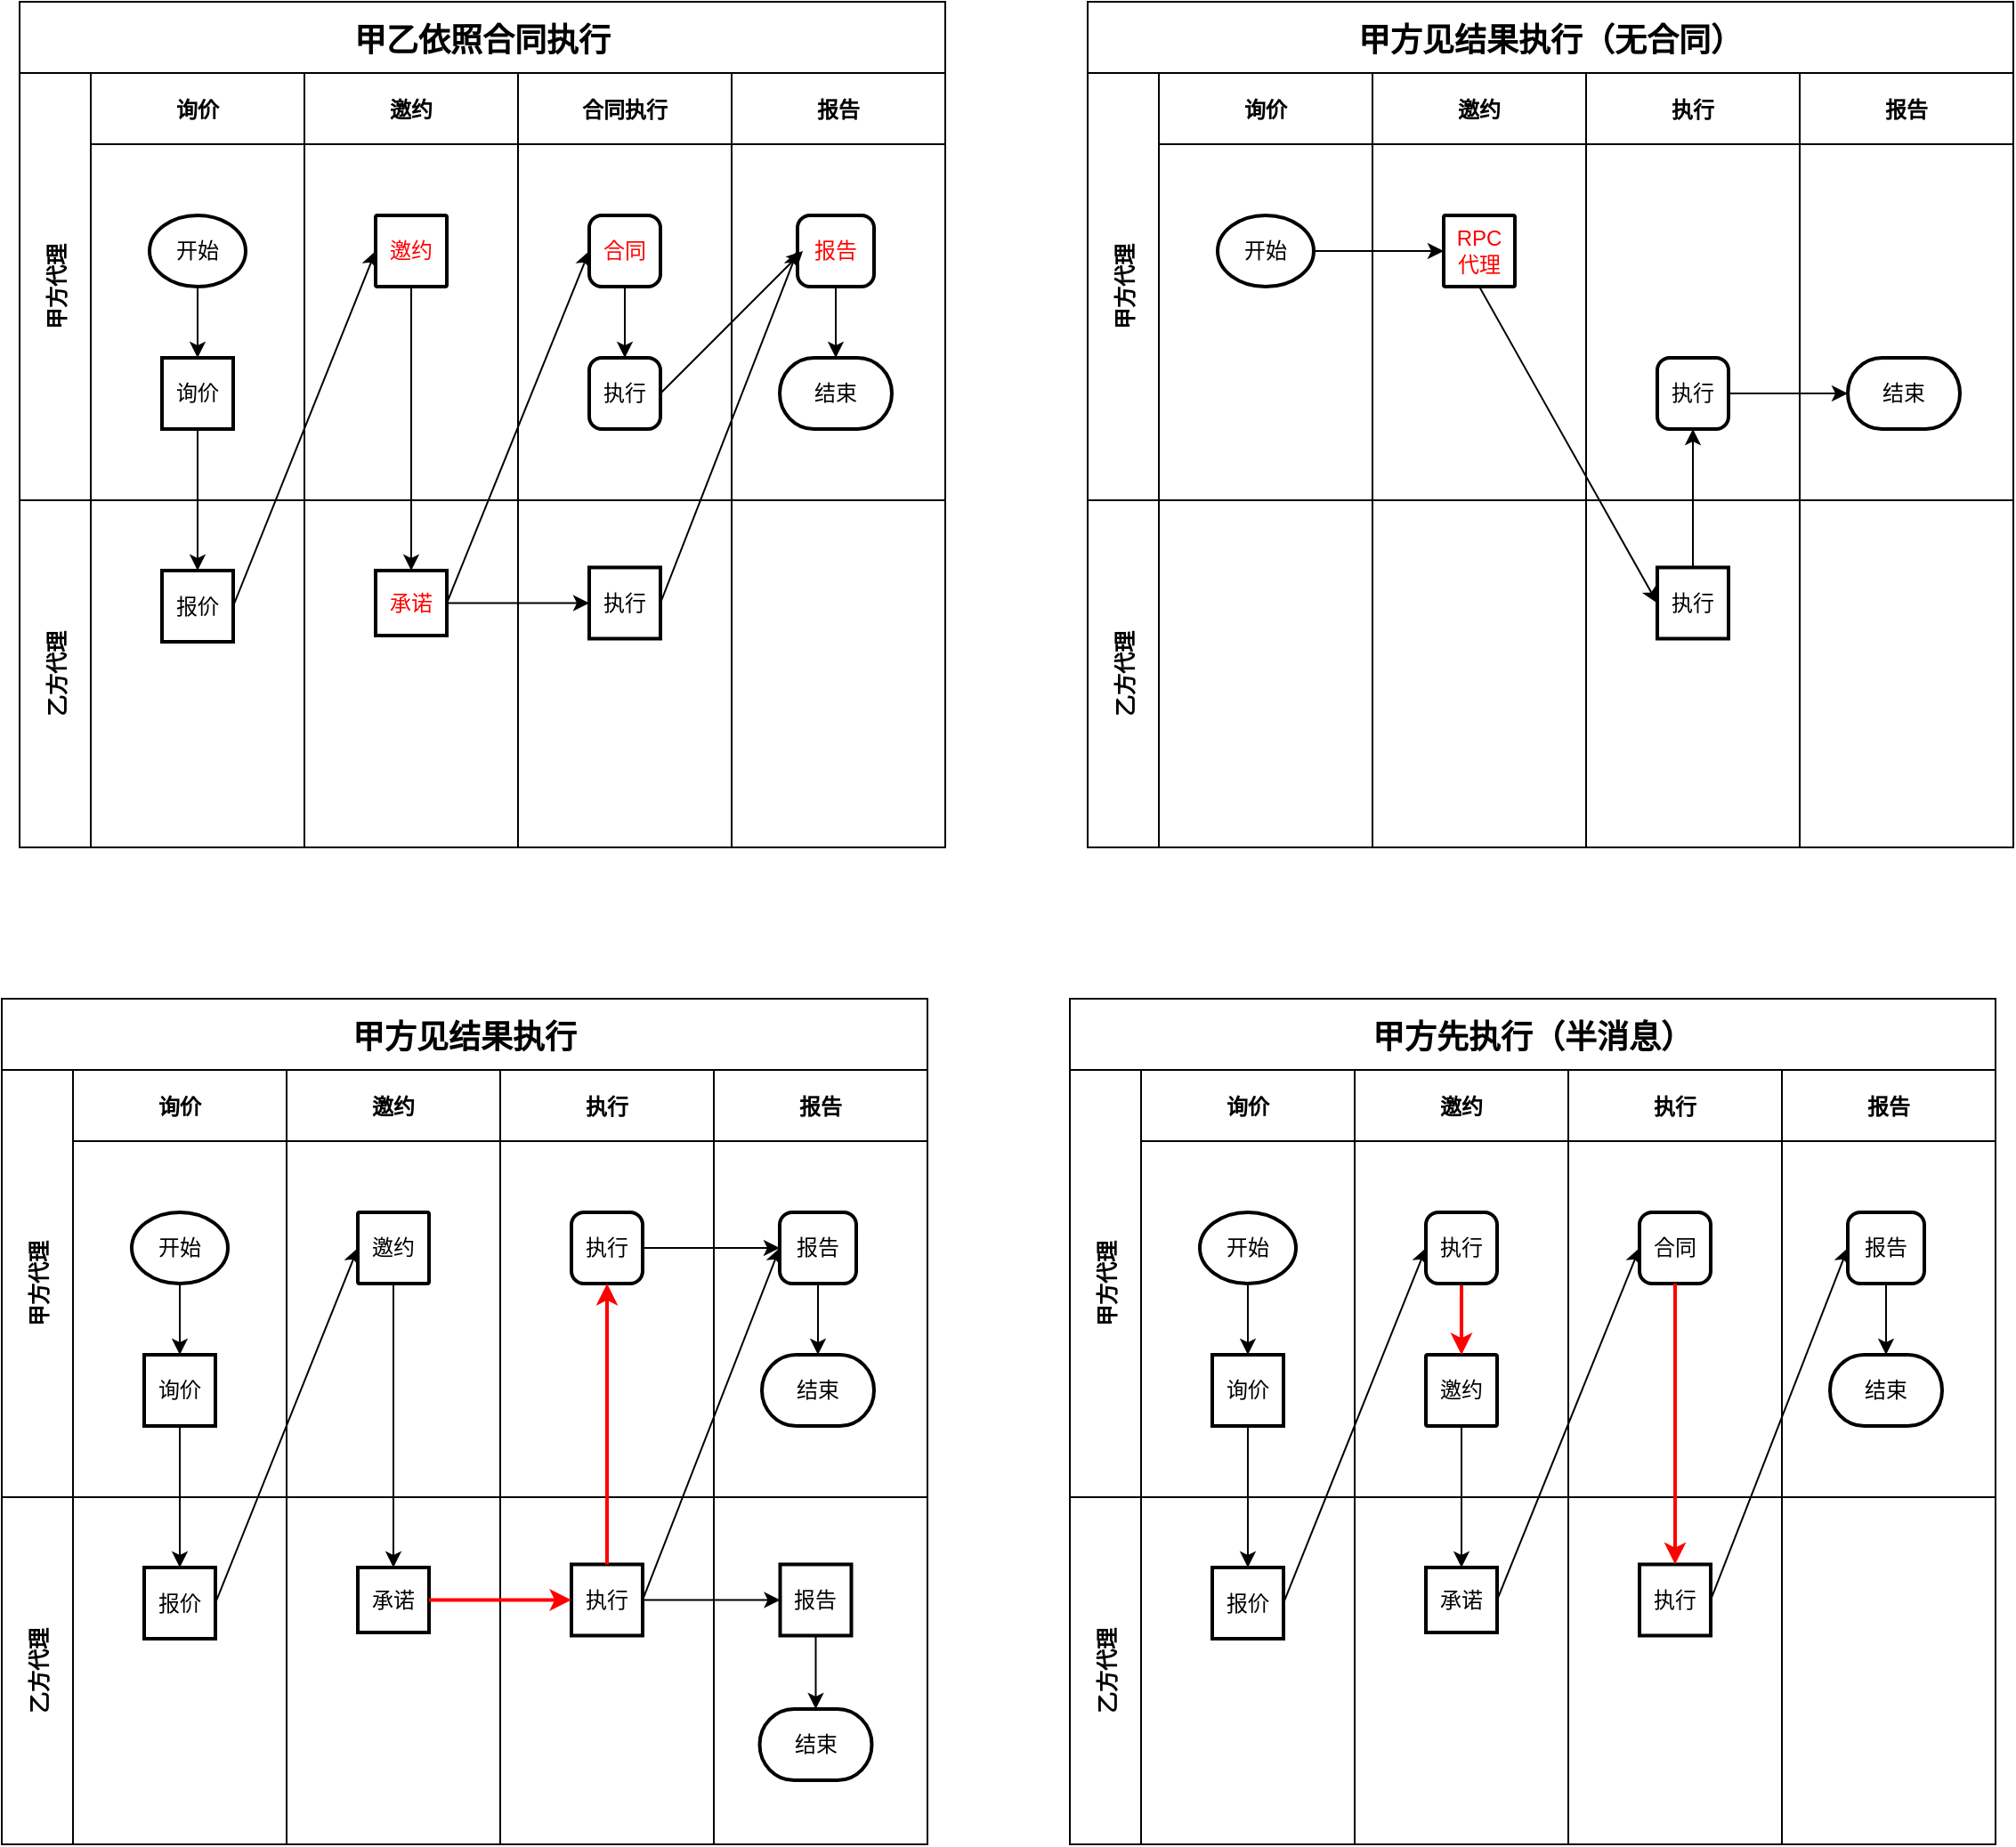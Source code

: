 <mxfile version="20.0.4" type="github" pages="2">
  <diagram name="代理流程图" id="c7488fd3-1785-93aa-aadb-54a6760d102a">
    <mxGraphModel dx="2408" dy="1572" grid="1" gridSize="10" guides="1" tooltips="1" connect="1" arrows="1" fold="1" page="1" pageScale="1" pageWidth="1100" pageHeight="850" background="none" math="0" shadow="0">
      <root>
        <mxCell id="0" />
        <mxCell id="1" parent="0" />
        <mxCell id="QAk-KsTwiNTwlzOz4Jjz-1" value="甲乙依照合同执行" style="shape=table;childLayout=tableLayout;startSize=40;collapsible=0;recursiveResize=0;expand=0;fontStyle=1;fontSize=18;" vertex="1" parent="1">
          <mxGeometry x="-1080" y="-480" width="520" height="475" as="geometry" />
        </mxCell>
        <mxCell id="FSzs1nUyl0c0DYQ6zQr0-3" style="edgeStyle=orthogonalEdgeStyle;rounded=0;orthogonalLoop=1;jettySize=auto;html=1;exitX=0.5;exitY=1;exitDx=0;exitDy=0;entryX=0.5;entryY=0;entryDx=0;entryDy=0;" edge="1" parent="QAk-KsTwiNTwlzOz4Jjz-1" source="NMAq4TMum7NP_nvQ5pbV-69" target="NMAq4TMum7NP_nvQ5pbV-70">
          <mxGeometry relative="1" as="geometry" />
        </mxCell>
        <mxCell id="QAk-KsTwiNTwlzOz4Jjz-2" value="甲方代理" style="shape=tableRow;horizontal=0;startSize=40;swimlaneHead=0;swimlaneBody=0;top=0;left=0;bottom=0;right=0;dropTarget=0;fillColor=none;collapsible=0;recursiveResize=0;expand=0;fontStyle=1;" vertex="1" parent="QAk-KsTwiNTwlzOz4Jjz-1">
          <mxGeometry y="40" width="520" height="240" as="geometry" />
        </mxCell>
        <mxCell id="QAk-KsTwiNTwlzOz4Jjz-3" value="询价" style="swimlane;swimlaneHead=0;swimlaneBody=0;fontStyle=0;connectable=0;fillColor=none;startSize=40;collapsible=0;recursiveResize=0;expand=0;fontStyle=1;" vertex="1" parent="QAk-KsTwiNTwlzOz4Jjz-2">
          <mxGeometry x="40" width="120" height="240" as="geometry">
            <mxRectangle width="120" height="240" as="alternateBounds" />
          </mxGeometry>
        </mxCell>
        <mxCell id="QAk-KsTwiNTwlzOz4Jjz-29" value="询价" style="rounded=1;whiteSpace=wrap;html=1;absoluteArcSize=1;arcSize=0;strokeWidth=2;" vertex="1" parent="QAk-KsTwiNTwlzOz4Jjz-3">
          <mxGeometry x="40" y="160" width="40" height="40" as="geometry" />
        </mxCell>
        <mxCell id="FSzs1nUyl0c0DYQ6zQr0-9" value="开始" style="strokeWidth=2;html=1;shape=mxgraph.flowchart.start_1;whiteSpace=wrap;" vertex="1" parent="QAk-KsTwiNTwlzOz4Jjz-3">
          <mxGeometry x="33" y="80" width="54" height="40" as="geometry" />
        </mxCell>
        <mxCell id="FSzs1nUyl0c0DYQ6zQr0-10" style="edgeStyle=orthogonalEdgeStyle;rounded=0;orthogonalLoop=1;jettySize=auto;html=1;exitX=0.5;exitY=1;exitDx=0;exitDy=0;exitPerimeter=0;entryX=0.5;entryY=0;entryDx=0;entryDy=0;" edge="1" parent="QAk-KsTwiNTwlzOz4Jjz-3" source="FSzs1nUyl0c0DYQ6zQr0-9" target="QAk-KsTwiNTwlzOz4Jjz-29">
          <mxGeometry relative="1" as="geometry" />
        </mxCell>
        <mxCell id="QAk-KsTwiNTwlzOz4Jjz-4" value="邀约" style="swimlane;swimlaneHead=0;swimlaneBody=0;fontStyle=0;connectable=0;fillColor=none;startSize=40;collapsible=0;recursiveResize=0;expand=0;fontStyle=1;" vertex="1" parent="QAk-KsTwiNTwlzOz4Jjz-2">
          <mxGeometry x="160" width="120" height="240" as="geometry">
            <mxRectangle width="120" height="240" as="alternateBounds" />
          </mxGeometry>
        </mxCell>
        <mxCell id="NMAq4TMum7NP_nvQ5pbV-69" value="邀约" style="rounded=1;whiteSpace=wrap;html=1;absoluteArcSize=1;arcSize=2;strokeWidth=2;fontColor=#FF0000;" parent="QAk-KsTwiNTwlzOz4Jjz-4" vertex="1">
          <mxGeometry x="40" y="80" width="40" height="40" as="geometry" />
        </mxCell>
        <mxCell id="QAk-KsTwiNTwlzOz4Jjz-5" value="合同执行" style="swimlane;swimlaneHead=0;swimlaneBody=0;fontStyle=0;connectable=0;fillColor=none;startSize=40;collapsible=0;recursiveResize=0;expand=0;fontStyle=1;" vertex="1" parent="QAk-KsTwiNTwlzOz4Jjz-2">
          <mxGeometry x="280" width="120" height="240" as="geometry">
            <mxRectangle width="120" height="240" as="alternateBounds" />
          </mxGeometry>
        </mxCell>
        <mxCell id="FSzs1nUyl0c0DYQ6zQr0-169" style="edgeStyle=none;rounded=0;orthogonalLoop=1;jettySize=auto;html=1;exitX=0.5;exitY=1;exitDx=0;exitDy=0;fontSize=18;fontColor=#FF0000;strokeColor=#000000;strokeWidth=1;" edge="1" parent="QAk-KsTwiNTwlzOz4Jjz-5" source="FSzs1nUyl0c0DYQ6zQr0-22" target="FSzs1nUyl0c0DYQ6zQr0-167">
          <mxGeometry relative="1" as="geometry" />
        </mxCell>
        <mxCell id="FSzs1nUyl0c0DYQ6zQr0-22" value="合同" style="rounded=1;whiteSpace=wrap;html=1;absoluteArcSize=1;arcSize=14;strokeWidth=2;fontColor=#FF0000;" vertex="1" parent="QAk-KsTwiNTwlzOz4Jjz-5">
          <mxGeometry x="40" y="80" width="40" height="40" as="geometry" />
        </mxCell>
        <mxCell id="FSzs1nUyl0c0DYQ6zQr0-167" value="执行" style="rounded=1;whiteSpace=wrap;html=1;absoluteArcSize=1;arcSize=14;strokeWidth=2;" vertex="1" parent="QAk-KsTwiNTwlzOz4Jjz-5">
          <mxGeometry x="40" y="160" width="40" height="40" as="geometry" />
        </mxCell>
        <mxCell id="QAk-KsTwiNTwlzOz4Jjz-24" value="报告" style="swimlane;swimlaneHead=0;swimlaneBody=0;fontStyle=0;connectable=0;fillColor=none;startSize=40;collapsible=0;recursiveResize=0;expand=0;fontStyle=1;" vertex="1" parent="QAk-KsTwiNTwlzOz4Jjz-2">
          <mxGeometry x="400" width="120" height="240" as="geometry">
            <mxRectangle width="120" height="240" as="alternateBounds" />
          </mxGeometry>
        </mxCell>
        <mxCell id="FSzs1nUyl0c0DYQ6zQr0-16" style="edgeStyle=orthogonalEdgeStyle;rounded=0;orthogonalLoop=1;jettySize=auto;html=1;exitX=0.5;exitY=1;exitDx=0;exitDy=0;entryX=0.5;entryY=0;entryDx=0;entryDy=0;entryPerimeter=0;" edge="1" parent="QAk-KsTwiNTwlzOz4Jjz-24" source="NMAq4TMum7NP_nvQ5pbV-75" target="FSzs1nUyl0c0DYQ6zQr0-15">
          <mxGeometry relative="1" as="geometry" />
        </mxCell>
        <mxCell id="NMAq4TMum7NP_nvQ5pbV-75" value="报告" style="rounded=1;whiteSpace=wrap;html=1;absoluteArcSize=1;arcSize=14;strokeWidth=2;fontColor=#FF0000;" parent="QAk-KsTwiNTwlzOz4Jjz-24" vertex="1">
          <mxGeometry x="37" y="80" width="43" height="40" as="geometry" />
        </mxCell>
        <mxCell id="FSzs1nUyl0c0DYQ6zQr0-15" value="结束" style="strokeWidth=2;html=1;shape=mxgraph.flowchart.terminator;whiteSpace=wrap;" vertex="1" parent="QAk-KsTwiNTwlzOz4Jjz-24">
          <mxGeometry x="27" y="160" width="63" height="40" as="geometry" />
        </mxCell>
        <mxCell id="FSzs1nUyl0c0DYQ6zQr0-1" style="edgeStyle=orthogonalEdgeStyle;rounded=0;orthogonalLoop=1;jettySize=auto;html=1;exitX=0.5;exitY=1;exitDx=0;exitDy=0;entryX=0.5;entryY=0;entryDx=0;entryDy=0;" edge="1" parent="QAk-KsTwiNTwlzOz4Jjz-1" source="QAk-KsTwiNTwlzOz4Jjz-29" target="QAk-KsTwiNTwlzOz4Jjz-28">
          <mxGeometry relative="1" as="geometry" />
        </mxCell>
        <mxCell id="QAk-KsTwiNTwlzOz4Jjz-6" value="乙方代理" style="shape=tableRow;horizontal=0;startSize=40;swimlaneHead=0;swimlaneBody=0;top=0;left=0;bottom=0;right=0;dropTarget=0;fillColor=none;collapsible=0;recursiveResize=0;expand=0;fontStyle=1;" vertex="1" parent="QAk-KsTwiNTwlzOz4Jjz-1">
          <mxGeometry y="280" width="520" height="195" as="geometry" />
        </mxCell>
        <mxCell id="QAk-KsTwiNTwlzOz4Jjz-7" value="" style="swimlane;swimlaneHead=0;swimlaneBody=0;fontStyle=0;connectable=0;fillColor=none;startSize=0;collapsible=0;recursiveResize=0;expand=0;fontStyle=1;" vertex="1" parent="QAk-KsTwiNTwlzOz4Jjz-6">
          <mxGeometry x="40" width="120" height="195" as="geometry">
            <mxRectangle width="120" height="195" as="alternateBounds" />
          </mxGeometry>
        </mxCell>
        <mxCell id="QAk-KsTwiNTwlzOz4Jjz-28" value="报价" style="rounded=1;whiteSpace=wrap;html=1;absoluteArcSize=1;arcSize=0;strokeWidth=2;" vertex="1" parent="QAk-KsTwiNTwlzOz4Jjz-7">
          <mxGeometry x="40" y="39.5" width="40" height="40" as="geometry" />
        </mxCell>
        <mxCell id="QAk-KsTwiNTwlzOz4Jjz-8" value="" style="swimlane;swimlaneHead=0;swimlaneBody=0;fontStyle=0;connectable=0;fillColor=none;startSize=0;collapsible=0;recursiveResize=0;expand=0;fontStyle=1;" vertex="1" parent="QAk-KsTwiNTwlzOz4Jjz-6">
          <mxGeometry x="160" width="120" height="195" as="geometry">
            <mxRectangle width="120" height="195" as="alternateBounds" />
          </mxGeometry>
        </mxCell>
        <mxCell id="NMAq4TMum7NP_nvQ5pbV-70" value="承诺" style="rounded=1;whiteSpace=wrap;html=1;absoluteArcSize=1;arcSize=0;strokeWidth=2;fontColor=#FF0000;" parent="QAk-KsTwiNTwlzOz4Jjz-8" vertex="1">
          <mxGeometry x="40" y="39.5" width="40" height="36.5" as="geometry" />
        </mxCell>
        <mxCell id="QAk-KsTwiNTwlzOz4Jjz-9" value="" style="swimlane;swimlaneHead=0;swimlaneBody=0;fontStyle=0;connectable=0;fillColor=none;startSize=0;collapsible=0;recursiveResize=0;expand=0;fontStyle=1;" vertex="1" parent="QAk-KsTwiNTwlzOz4Jjz-6">
          <mxGeometry x="280" width="120" height="195" as="geometry">
            <mxRectangle width="120" height="195" as="alternateBounds" />
          </mxGeometry>
        </mxCell>
        <mxCell id="NMAq4TMum7NP_nvQ5pbV-72" value="执行" style="rounded=1;whiteSpace=wrap;html=1;absoluteArcSize=1;arcSize=0;strokeWidth=2;" parent="QAk-KsTwiNTwlzOz4Jjz-9" vertex="1">
          <mxGeometry x="40" y="37.75" width="40" height="40" as="geometry" />
        </mxCell>
        <mxCell id="QAk-KsTwiNTwlzOz4Jjz-25" style="swimlane;swimlaneHead=0;swimlaneBody=0;fontStyle=0;connectable=0;fillColor=none;startSize=0;collapsible=0;recursiveResize=0;expand=0;fontStyle=1;" vertex="1" parent="QAk-KsTwiNTwlzOz4Jjz-6">
          <mxGeometry x="400" width="120" height="195" as="geometry">
            <mxRectangle width="120" height="195" as="alternateBounds" />
          </mxGeometry>
        </mxCell>
        <mxCell id="FSzs1nUyl0c0DYQ6zQr0-5" style="edgeStyle=orthogonalEdgeStyle;rounded=0;orthogonalLoop=1;jettySize=auto;html=1;exitX=1;exitY=0.5;exitDx=0;exitDy=0;entryX=0;entryY=0.5;entryDx=0;entryDy=0;strokeColor=#000000;fillColor=#a0522d;strokeWidth=1;" edge="1" parent="QAk-KsTwiNTwlzOz4Jjz-6" source="NMAq4TMum7NP_nvQ5pbV-70" target="NMAq4TMum7NP_nvQ5pbV-72">
          <mxGeometry relative="1" as="geometry" />
        </mxCell>
        <mxCell id="FSzs1nUyl0c0DYQ6zQr0-2" style="rounded=0;orthogonalLoop=1;jettySize=auto;html=1;exitX=1;exitY=0.5;exitDx=0;exitDy=0;entryX=0;entryY=0.5;entryDx=0;entryDy=0;" edge="1" parent="QAk-KsTwiNTwlzOz4Jjz-1" source="QAk-KsTwiNTwlzOz4Jjz-28" target="NMAq4TMum7NP_nvQ5pbV-69">
          <mxGeometry relative="1" as="geometry" />
        </mxCell>
        <mxCell id="FSzs1nUyl0c0DYQ6zQr0-21" style="rounded=0;orthogonalLoop=1;jettySize=auto;html=1;exitX=1;exitY=0.5;exitDx=0;exitDy=0;entryX=0;entryY=0.5;entryDx=0;entryDy=0;" edge="1" parent="QAk-KsTwiNTwlzOz4Jjz-1" source="NMAq4TMum7NP_nvQ5pbV-72" target="NMAq4TMum7NP_nvQ5pbV-75">
          <mxGeometry relative="1" as="geometry" />
        </mxCell>
        <mxCell id="FSzs1nUyl0c0DYQ6zQr0-170" style="edgeStyle=none;rounded=0;orthogonalLoop=1;jettySize=auto;html=1;exitX=1;exitY=0.5;exitDx=0;exitDy=0;entryX=0;entryY=0.5;entryDx=0;entryDy=0;fontSize=18;fontColor=#000000;strokeColor=#000000;strokeWidth=1;spacing=1;" edge="1" parent="QAk-KsTwiNTwlzOz4Jjz-1" source="NMAq4TMum7NP_nvQ5pbV-70" target="FSzs1nUyl0c0DYQ6zQr0-22">
          <mxGeometry relative="1" as="geometry" />
        </mxCell>
        <mxCell id="FSzs1nUyl0c0DYQ6zQr0-66" value="甲方见结果执行（无合同）" style="shape=table;childLayout=tableLayout;startSize=40;collapsible=0;recursiveResize=0;expand=0;fontStyle=1;fontSize=18;" vertex="1" parent="1">
          <mxGeometry x="-480" y="-480" width="520" height="475" as="geometry" />
        </mxCell>
        <mxCell id="FSzs1nUyl0c0DYQ6zQr0-68" value="甲方代理" style="shape=tableRow;horizontal=0;startSize=40;swimlaneHead=0;swimlaneBody=0;top=0;left=0;bottom=0;right=0;dropTarget=0;fillColor=none;collapsible=0;recursiveResize=0;expand=0;fontStyle=1;" vertex="1" parent="FSzs1nUyl0c0DYQ6zQr0-66">
          <mxGeometry y="40" width="520" height="240" as="geometry" />
        </mxCell>
        <mxCell id="FSzs1nUyl0c0DYQ6zQr0-69" value="询价" style="swimlane;swimlaneHead=0;swimlaneBody=0;fontStyle=0;connectable=0;fillColor=none;startSize=40;collapsible=0;recursiveResize=0;expand=0;fontStyle=1;" vertex="1" parent="FSzs1nUyl0c0DYQ6zQr0-68">
          <mxGeometry x="40" width="120" height="240" as="geometry">
            <mxRectangle width="120" height="240" as="alternateBounds" />
          </mxGeometry>
        </mxCell>
        <mxCell id="FSzs1nUyl0c0DYQ6zQr0-71" value="开始" style="strokeWidth=2;html=1;shape=mxgraph.flowchart.start_1;whiteSpace=wrap;" vertex="1" parent="FSzs1nUyl0c0DYQ6zQr0-69">
          <mxGeometry x="33" y="80" width="54" height="40" as="geometry" />
        </mxCell>
        <mxCell id="FSzs1nUyl0c0DYQ6zQr0-73" value="邀约" style="swimlane;swimlaneHead=0;swimlaneBody=0;fontStyle=0;connectable=0;fillColor=none;startSize=40;collapsible=0;recursiveResize=0;expand=0;fontStyle=1;" vertex="1" parent="FSzs1nUyl0c0DYQ6zQr0-68">
          <mxGeometry x="160" width="120" height="240" as="geometry">
            <mxRectangle width="120" height="240" as="alternateBounds" />
          </mxGeometry>
        </mxCell>
        <mxCell id="FSzs1nUyl0c0DYQ6zQr0-74" value="&lt;div&gt;RPC&lt;/div&gt;&lt;div&gt;代理&lt;/div&gt;" style="rounded=1;whiteSpace=wrap;html=1;absoluteArcSize=1;arcSize=2;strokeWidth=2;fontColor=#FF0000;" vertex="1" parent="FSzs1nUyl0c0DYQ6zQr0-73">
          <mxGeometry x="40" y="80" width="40" height="40" as="geometry" />
        </mxCell>
        <mxCell id="FSzs1nUyl0c0DYQ6zQr0-75" value="执行" style="swimlane;swimlaneHead=0;swimlaneBody=0;fontStyle=0;connectable=0;fillColor=none;startSize=40;collapsible=0;recursiveResize=0;expand=0;fontStyle=1;" vertex="1" parent="FSzs1nUyl0c0DYQ6zQr0-68">
          <mxGeometry x="280" width="120" height="240" as="geometry">
            <mxRectangle width="120" height="240" as="alternateBounds" />
          </mxGeometry>
        </mxCell>
        <mxCell id="FSzs1nUyl0c0DYQ6zQr0-76" value="执行" style="rounded=1;whiteSpace=wrap;html=1;absoluteArcSize=1;arcSize=14;strokeWidth=2;" vertex="1" parent="FSzs1nUyl0c0DYQ6zQr0-75">
          <mxGeometry x="40" y="160" width="40" height="40" as="geometry" />
        </mxCell>
        <mxCell id="FSzs1nUyl0c0DYQ6zQr0-77" value="报告" style="swimlane;swimlaneHead=0;swimlaneBody=0;fontStyle=0;connectable=0;fillColor=none;startSize=40;collapsible=0;recursiveResize=0;expand=0;fontStyle=1;" vertex="1" parent="FSzs1nUyl0c0DYQ6zQr0-68">
          <mxGeometry x="400" width="120" height="240" as="geometry">
            <mxRectangle width="120" height="240" as="alternateBounds" />
          </mxGeometry>
        </mxCell>
        <mxCell id="FSzs1nUyl0c0DYQ6zQr0-80" value="结束" style="strokeWidth=2;html=1;shape=mxgraph.flowchart.terminator;whiteSpace=wrap;" vertex="1" parent="FSzs1nUyl0c0DYQ6zQr0-77">
          <mxGeometry x="27" y="160" width="63" height="40" as="geometry" />
        </mxCell>
        <mxCell id="FSzs1nUyl0c0DYQ6zQr0-81" style="rounded=0;orthogonalLoop=1;jettySize=auto;html=1;exitX=1;exitY=0.5;exitDx=0;exitDy=0;entryX=0;entryY=0.5;entryDx=0;entryDy=0;entryPerimeter=0;" edge="1" parent="FSzs1nUyl0c0DYQ6zQr0-68" source="FSzs1nUyl0c0DYQ6zQr0-76" target="FSzs1nUyl0c0DYQ6zQr0-80">
          <mxGeometry relative="1" as="geometry">
            <mxPoint x="437" y="100" as="targetPoint" />
          </mxGeometry>
        </mxCell>
        <mxCell id="FSzs1nUyl0c0DYQ6zQr0-96" style="rounded=0;orthogonalLoop=1;jettySize=auto;html=1;exitX=1;exitY=0.5;exitDx=0;exitDy=0;entryX=0;entryY=0.5;entryDx=0;entryDy=0;exitPerimeter=0;" edge="1" parent="FSzs1nUyl0c0DYQ6zQr0-68" source="FSzs1nUyl0c0DYQ6zQr0-71" target="FSzs1nUyl0c0DYQ6zQr0-74">
          <mxGeometry relative="1" as="geometry" />
        </mxCell>
        <mxCell id="FSzs1nUyl0c0DYQ6zQr0-83" value="乙方代理" style="shape=tableRow;horizontal=0;startSize=40;swimlaneHead=0;swimlaneBody=0;top=0;left=0;bottom=0;right=0;dropTarget=0;fillColor=none;collapsible=0;recursiveResize=0;expand=0;fontStyle=1;" vertex="1" parent="FSzs1nUyl0c0DYQ6zQr0-66">
          <mxGeometry y="280" width="520" height="195" as="geometry" />
        </mxCell>
        <mxCell id="FSzs1nUyl0c0DYQ6zQr0-84" value="" style="swimlane;swimlaneHead=0;swimlaneBody=0;fontStyle=0;connectable=0;fillColor=none;startSize=0;collapsible=0;recursiveResize=0;expand=0;fontStyle=1;" vertex="1" parent="FSzs1nUyl0c0DYQ6zQr0-83">
          <mxGeometry x="40" width="120" height="195" as="geometry">
            <mxRectangle width="120" height="195" as="alternateBounds" />
          </mxGeometry>
        </mxCell>
        <mxCell id="FSzs1nUyl0c0DYQ6zQr0-86" value="" style="swimlane;swimlaneHead=0;swimlaneBody=0;fontStyle=0;connectable=0;fillColor=none;startSize=0;collapsible=0;recursiveResize=0;expand=0;fontStyle=1;" vertex="1" parent="FSzs1nUyl0c0DYQ6zQr0-83">
          <mxGeometry x="160" width="120" height="195" as="geometry">
            <mxRectangle width="120" height="195" as="alternateBounds" />
          </mxGeometry>
        </mxCell>
        <mxCell id="FSzs1nUyl0c0DYQ6zQr0-88" value="" style="swimlane;swimlaneHead=0;swimlaneBody=0;fontStyle=0;connectable=0;fillColor=none;startSize=0;collapsible=0;recursiveResize=0;expand=0;fontStyle=1;" vertex="1" parent="FSzs1nUyl0c0DYQ6zQr0-83">
          <mxGeometry x="280" width="120" height="195" as="geometry">
            <mxRectangle width="120" height="195" as="alternateBounds" />
          </mxGeometry>
        </mxCell>
        <mxCell id="FSzs1nUyl0c0DYQ6zQr0-89" value="执行" style="rounded=1;whiteSpace=wrap;html=1;absoluteArcSize=1;arcSize=0;strokeWidth=2;" vertex="1" parent="FSzs1nUyl0c0DYQ6zQr0-88">
          <mxGeometry x="40" y="37.75" width="40" height="40" as="geometry" />
        </mxCell>
        <mxCell id="FSzs1nUyl0c0DYQ6zQr0-90" style="swimlane;swimlaneHead=0;swimlaneBody=0;fontStyle=0;connectable=0;fillColor=none;startSize=0;collapsible=0;recursiveResize=0;expand=0;fontStyle=1;" vertex="1" parent="FSzs1nUyl0c0DYQ6zQr0-83">
          <mxGeometry x="400" width="120" height="195" as="geometry">
            <mxRectangle width="120" height="195" as="alternateBounds" />
          </mxGeometry>
        </mxCell>
        <mxCell id="FSzs1nUyl0c0DYQ6zQr0-98" style="rounded=0;orthogonalLoop=1;jettySize=auto;html=1;exitX=0.5;exitY=0;exitDx=0;exitDy=0;fontColor=#FF0000;fillColor=#e51400;strokeColor=#000000;strokeWidth=1;entryX=0.5;entryY=1;entryDx=0;entryDy=0;" edge="1" parent="FSzs1nUyl0c0DYQ6zQr0-66" source="FSzs1nUyl0c0DYQ6zQr0-89" target="FSzs1nUyl0c0DYQ6zQr0-76">
          <mxGeometry relative="1" as="geometry">
            <mxPoint x="350" y="240" as="targetPoint" />
            <Array as="points" />
          </mxGeometry>
        </mxCell>
        <mxCell id="FSzs1nUyl0c0DYQ6zQr0-177" style="edgeStyle=none;rounded=0;orthogonalLoop=1;jettySize=auto;html=1;exitX=0.5;exitY=1;exitDx=0;exitDy=0;entryX=0;entryY=0.5;entryDx=0;entryDy=0;fontSize=18;fontColor=#000000;strokeColor=#000000;strokeWidth=1;" edge="1" parent="FSzs1nUyl0c0DYQ6zQr0-66" source="FSzs1nUyl0c0DYQ6zQr0-74" target="FSzs1nUyl0c0DYQ6zQr0-89">
          <mxGeometry relative="1" as="geometry" />
        </mxCell>
        <mxCell id="FSzs1nUyl0c0DYQ6zQr0-99" value="甲方见结果执行" style="shape=table;childLayout=tableLayout;startSize=40;collapsible=0;recursiveResize=0;expand=0;fontStyle=1;fontSize=18;" vertex="1" parent="1">
          <mxGeometry x="-1090" y="80" width="520" height="475" as="geometry" />
        </mxCell>
        <mxCell id="FSzs1nUyl0c0DYQ6zQr0-100" style="edgeStyle=orthogonalEdgeStyle;rounded=0;orthogonalLoop=1;jettySize=auto;html=1;exitX=0.5;exitY=1;exitDx=0;exitDy=0;entryX=0.5;entryY=0;entryDx=0;entryDy=0;" edge="1" parent="FSzs1nUyl0c0DYQ6zQr0-99" source="FSzs1nUyl0c0DYQ6zQr0-107" target="FSzs1nUyl0c0DYQ6zQr0-120">
          <mxGeometry relative="1" as="geometry" />
        </mxCell>
        <mxCell id="FSzs1nUyl0c0DYQ6zQr0-101" value="甲方代理" style="shape=tableRow;horizontal=0;startSize=40;swimlaneHead=0;swimlaneBody=0;top=0;left=0;bottom=0;right=0;dropTarget=0;fillColor=none;collapsible=0;recursiveResize=0;expand=0;fontStyle=1;" vertex="1" parent="FSzs1nUyl0c0DYQ6zQr0-99">
          <mxGeometry y="40" width="520" height="240" as="geometry" />
        </mxCell>
        <mxCell id="FSzs1nUyl0c0DYQ6zQr0-102" value="询价" style="swimlane;swimlaneHead=0;swimlaneBody=0;fontStyle=0;connectable=0;fillColor=none;startSize=40;collapsible=0;recursiveResize=0;expand=0;fontStyle=1;" vertex="1" parent="FSzs1nUyl0c0DYQ6zQr0-101">
          <mxGeometry x="40" width="120" height="240" as="geometry">
            <mxRectangle width="120" height="240" as="alternateBounds" />
          </mxGeometry>
        </mxCell>
        <mxCell id="FSzs1nUyl0c0DYQ6zQr0-103" value="询价" style="rounded=1;whiteSpace=wrap;html=1;absoluteArcSize=1;arcSize=0;strokeWidth=2;" vertex="1" parent="FSzs1nUyl0c0DYQ6zQr0-102">
          <mxGeometry x="40" y="160" width="40" height="40" as="geometry" />
        </mxCell>
        <mxCell id="FSzs1nUyl0c0DYQ6zQr0-104" value="开始" style="strokeWidth=2;html=1;shape=mxgraph.flowchart.start_1;whiteSpace=wrap;" vertex="1" parent="FSzs1nUyl0c0DYQ6zQr0-102">
          <mxGeometry x="33" y="80" width="54" height="40" as="geometry" />
        </mxCell>
        <mxCell id="FSzs1nUyl0c0DYQ6zQr0-105" style="edgeStyle=orthogonalEdgeStyle;rounded=0;orthogonalLoop=1;jettySize=auto;html=1;exitX=0.5;exitY=1;exitDx=0;exitDy=0;exitPerimeter=0;entryX=0.5;entryY=0;entryDx=0;entryDy=0;" edge="1" parent="FSzs1nUyl0c0DYQ6zQr0-102" source="FSzs1nUyl0c0DYQ6zQr0-104" target="FSzs1nUyl0c0DYQ6zQr0-103">
          <mxGeometry relative="1" as="geometry" />
        </mxCell>
        <mxCell id="FSzs1nUyl0c0DYQ6zQr0-106" value="邀约" style="swimlane;swimlaneHead=0;swimlaneBody=0;fontStyle=0;connectable=0;fillColor=none;startSize=40;collapsible=0;recursiveResize=0;expand=0;fontStyle=1;" vertex="1" parent="FSzs1nUyl0c0DYQ6zQr0-101">
          <mxGeometry x="160" width="120" height="240" as="geometry">
            <mxRectangle width="120" height="240" as="alternateBounds" />
          </mxGeometry>
        </mxCell>
        <mxCell id="FSzs1nUyl0c0DYQ6zQr0-107" value="邀约" style="rounded=1;whiteSpace=wrap;html=1;absoluteArcSize=1;arcSize=2;strokeWidth=2;" vertex="1" parent="FSzs1nUyl0c0DYQ6zQr0-106">
          <mxGeometry x="40" y="80" width="40" height="40" as="geometry" />
        </mxCell>
        <mxCell id="FSzs1nUyl0c0DYQ6zQr0-108" value="执行" style="swimlane;swimlaneHead=0;swimlaneBody=0;fontStyle=0;connectable=0;fillColor=none;startSize=40;collapsible=0;recursiveResize=0;expand=0;fontStyle=1;" vertex="1" parent="FSzs1nUyl0c0DYQ6zQr0-101">
          <mxGeometry x="280" width="120" height="240" as="geometry">
            <mxRectangle width="120" height="240" as="alternateBounds" />
          </mxGeometry>
        </mxCell>
        <mxCell id="FSzs1nUyl0c0DYQ6zQr0-109" value="执行" style="rounded=1;whiteSpace=wrap;html=1;absoluteArcSize=1;arcSize=14;strokeWidth=2;" vertex="1" parent="FSzs1nUyl0c0DYQ6zQr0-108">
          <mxGeometry x="40" y="80" width="40" height="40" as="geometry" />
        </mxCell>
        <mxCell id="FSzs1nUyl0c0DYQ6zQr0-110" value="报告" style="swimlane;swimlaneHead=0;swimlaneBody=0;fontStyle=0;connectable=0;fillColor=none;startSize=40;collapsible=0;recursiveResize=0;expand=0;fontStyle=1;" vertex="1" parent="FSzs1nUyl0c0DYQ6zQr0-101">
          <mxGeometry x="400" width="120" height="240" as="geometry">
            <mxRectangle width="120" height="240" as="alternateBounds" />
          </mxGeometry>
        </mxCell>
        <mxCell id="FSzs1nUyl0c0DYQ6zQr0-111" style="edgeStyle=orthogonalEdgeStyle;rounded=0;orthogonalLoop=1;jettySize=auto;html=1;exitX=0.5;exitY=1;exitDx=0;exitDy=0;entryX=0.5;entryY=0;entryDx=0;entryDy=0;entryPerimeter=0;" edge="1" parent="FSzs1nUyl0c0DYQ6zQr0-110" source="FSzs1nUyl0c0DYQ6zQr0-112" target="FSzs1nUyl0c0DYQ6zQr0-113">
          <mxGeometry relative="1" as="geometry" />
        </mxCell>
        <mxCell id="FSzs1nUyl0c0DYQ6zQr0-112" value="报告" style="rounded=1;whiteSpace=wrap;html=1;absoluteArcSize=1;arcSize=14;strokeWidth=2;" vertex="1" parent="FSzs1nUyl0c0DYQ6zQr0-110">
          <mxGeometry x="37" y="80" width="43" height="40" as="geometry" />
        </mxCell>
        <mxCell id="FSzs1nUyl0c0DYQ6zQr0-113" value="结束" style="strokeWidth=2;html=1;shape=mxgraph.flowchart.terminator;whiteSpace=wrap;" vertex="1" parent="FSzs1nUyl0c0DYQ6zQr0-110">
          <mxGeometry x="27" y="160" width="63" height="40" as="geometry" />
        </mxCell>
        <mxCell id="FSzs1nUyl0c0DYQ6zQr0-114" style="edgeStyle=orthogonalEdgeStyle;rounded=0;orthogonalLoop=1;jettySize=auto;html=1;exitX=1;exitY=0.5;exitDx=0;exitDy=0;entryX=0;entryY=0.5;entryDx=0;entryDy=0;" edge="1" parent="FSzs1nUyl0c0DYQ6zQr0-101" source="FSzs1nUyl0c0DYQ6zQr0-109" target="FSzs1nUyl0c0DYQ6zQr0-112">
          <mxGeometry relative="1" as="geometry" />
        </mxCell>
        <mxCell id="FSzs1nUyl0c0DYQ6zQr0-115" style="edgeStyle=orthogonalEdgeStyle;rounded=0;orthogonalLoop=1;jettySize=auto;html=1;exitX=0.5;exitY=1;exitDx=0;exitDy=0;entryX=0.5;entryY=0;entryDx=0;entryDy=0;" edge="1" parent="FSzs1nUyl0c0DYQ6zQr0-99" source="FSzs1nUyl0c0DYQ6zQr0-103" target="FSzs1nUyl0c0DYQ6zQr0-118">
          <mxGeometry relative="1" as="geometry" />
        </mxCell>
        <mxCell id="FSzs1nUyl0c0DYQ6zQr0-116" value="乙方代理" style="shape=tableRow;horizontal=0;startSize=40;swimlaneHead=0;swimlaneBody=0;top=0;left=0;bottom=0;right=0;dropTarget=0;fillColor=none;collapsible=0;recursiveResize=0;expand=0;fontStyle=1;" vertex="1" parent="FSzs1nUyl0c0DYQ6zQr0-99">
          <mxGeometry y="280" width="520" height="195" as="geometry" />
        </mxCell>
        <mxCell id="FSzs1nUyl0c0DYQ6zQr0-117" value="" style="swimlane;swimlaneHead=0;swimlaneBody=0;fontStyle=0;connectable=0;fillColor=none;startSize=0;collapsible=0;recursiveResize=0;expand=0;fontStyle=1;" vertex="1" parent="FSzs1nUyl0c0DYQ6zQr0-116">
          <mxGeometry x="40" width="120" height="195" as="geometry">
            <mxRectangle width="120" height="195" as="alternateBounds" />
          </mxGeometry>
        </mxCell>
        <mxCell id="FSzs1nUyl0c0DYQ6zQr0-118" value="报价" style="rounded=1;whiteSpace=wrap;html=1;absoluteArcSize=1;arcSize=0;strokeWidth=2;" vertex="1" parent="FSzs1nUyl0c0DYQ6zQr0-117">
          <mxGeometry x="40" y="39.5" width="40" height="40" as="geometry" />
        </mxCell>
        <mxCell id="FSzs1nUyl0c0DYQ6zQr0-119" value="" style="swimlane;swimlaneHead=0;swimlaneBody=0;fontStyle=0;connectable=0;fillColor=none;startSize=0;collapsible=0;recursiveResize=0;expand=0;fontStyle=1;" vertex="1" parent="FSzs1nUyl0c0DYQ6zQr0-116">
          <mxGeometry x="160" width="120" height="195" as="geometry">
            <mxRectangle width="120" height="195" as="alternateBounds" />
          </mxGeometry>
        </mxCell>
        <mxCell id="FSzs1nUyl0c0DYQ6zQr0-120" value="承诺" style="rounded=1;whiteSpace=wrap;html=1;absoluteArcSize=1;arcSize=0;strokeWidth=2;" vertex="1" parent="FSzs1nUyl0c0DYQ6zQr0-119">
          <mxGeometry x="40" y="39.5" width="40" height="36.5" as="geometry" />
        </mxCell>
        <mxCell id="FSzs1nUyl0c0DYQ6zQr0-121" value="" style="swimlane;swimlaneHead=0;swimlaneBody=0;fontStyle=0;connectable=0;fillColor=none;startSize=0;collapsible=0;recursiveResize=0;expand=0;fontStyle=1;" vertex="1" parent="FSzs1nUyl0c0DYQ6zQr0-116">
          <mxGeometry x="280" width="120" height="195" as="geometry">
            <mxRectangle width="120" height="195" as="alternateBounds" />
          </mxGeometry>
        </mxCell>
        <mxCell id="FSzs1nUyl0c0DYQ6zQr0-122" value="执行" style="rounded=1;whiteSpace=wrap;html=1;absoluteArcSize=1;arcSize=0;strokeWidth=2;" vertex="1" parent="FSzs1nUyl0c0DYQ6zQr0-121">
          <mxGeometry x="40" y="37.75" width="40" height="40" as="geometry" />
        </mxCell>
        <mxCell id="FSzs1nUyl0c0DYQ6zQr0-123" style="swimlane;swimlaneHead=0;swimlaneBody=0;fontStyle=0;connectable=0;fillColor=none;startSize=0;collapsible=0;recursiveResize=0;expand=0;fontStyle=1;" vertex="1" parent="FSzs1nUyl0c0DYQ6zQr0-116">
          <mxGeometry x="400" width="120" height="195" as="geometry">
            <mxRectangle width="120" height="195" as="alternateBounds" />
          </mxGeometry>
        </mxCell>
        <mxCell id="FSzs1nUyl0c0DYQ6zQr0-124" style="edgeStyle=orthogonalEdgeStyle;rounded=0;orthogonalLoop=1;jettySize=auto;html=1;exitX=0.5;exitY=1;exitDx=0;exitDy=0;entryX=0.5;entryY=0;entryDx=0;entryDy=0;entryPerimeter=0;" edge="1" parent="FSzs1nUyl0c0DYQ6zQr0-123" source="FSzs1nUyl0c0DYQ6zQr0-125" target="FSzs1nUyl0c0DYQ6zQr0-126">
          <mxGeometry relative="1" as="geometry" />
        </mxCell>
        <mxCell id="FSzs1nUyl0c0DYQ6zQr0-125" value="报告" style="rounded=1;whiteSpace=wrap;html=1;absoluteArcSize=1;arcSize=0;strokeWidth=2;" vertex="1" parent="FSzs1nUyl0c0DYQ6zQr0-123">
          <mxGeometry x="37.25" y="37.75" width="40" height="40" as="geometry" />
        </mxCell>
        <mxCell id="FSzs1nUyl0c0DYQ6zQr0-126" value="结束" style="strokeWidth=2;html=1;shape=mxgraph.flowchart.terminator;whiteSpace=wrap;" vertex="1" parent="FSzs1nUyl0c0DYQ6zQr0-123">
          <mxGeometry x="25.75" y="119" width="63" height="40" as="geometry" />
        </mxCell>
        <mxCell id="FSzs1nUyl0c0DYQ6zQr0-127" style="edgeStyle=orthogonalEdgeStyle;rounded=0;orthogonalLoop=1;jettySize=auto;html=1;exitX=1;exitY=0.5;exitDx=0;exitDy=0;entryX=0;entryY=0.5;entryDx=0;entryDy=0;strokeColor=#FF0000;fillColor=#a0522d;strokeWidth=2;" edge="1" parent="FSzs1nUyl0c0DYQ6zQr0-116" source="FSzs1nUyl0c0DYQ6zQr0-120" target="FSzs1nUyl0c0DYQ6zQr0-122">
          <mxGeometry relative="1" as="geometry" />
        </mxCell>
        <mxCell id="FSzs1nUyl0c0DYQ6zQr0-128" style="edgeStyle=orthogonalEdgeStyle;rounded=0;orthogonalLoop=1;jettySize=auto;html=1;exitX=1;exitY=0.5;exitDx=0;exitDy=0;entryX=0;entryY=0.5;entryDx=0;entryDy=0;" edge="1" parent="FSzs1nUyl0c0DYQ6zQr0-116" source="FSzs1nUyl0c0DYQ6zQr0-122" target="FSzs1nUyl0c0DYQ6zQr0-125">
          <mxGeometry relative="1" as="geometry" />
        </mxCell>
        <mxCell id="FSzs1nUyl0c0DYQ6zQr0-129" style="rounded=0;orthogonalLoop=1;jettySize=auto;html=1;exitX=1;exitY=0.5;exitDx=0;exitDy=0;entryX=0;entryY=0.5;entryDx=0;entryDy=0;" edge="1" parent="FSzs1nUyl0c0DYQ6zQr0-99" source="FSzs1nUyl0c0DYQ6zQr0-118" target="FSzs1nUyl0c0DYQ6zQr0-107">
          <mxGeometry relative="1" as="geometry" />
        </mxCell>
        <mxCell id="FSzs1nUyl0c0DYQ6zQr0-130" style="rounded=0;orthogonalLoop=1;jettySize=auto;html=1;exitX=1;exitY=0.5;exitDx=0;exitDy=0;entryX=0;entryY=0.5;entryDx=0;entryDy=0;" edge="1" parent="FSzs1nUyl0c0DYQ6zQr0-99" source="FSzs1nUyl0c0DYQ6zQr0-122" target="FSzs1nUyl0c0DYQ6zQr0-112">
          <mxGeometry relative="1" as="geometry" />
        </mxCell>
        <mxCell id="FSzs1nUyl0c0DYQ6zQr0-131" style="rounded=0;orthogonalLoop=1;jettySize=auto;html=1;exitX=0.5;exitY=0;exitDx=0;exitDy=0;entryX=0.5;entryY=1;entryDx=0;entryDy=0;fontColor=#FF0000;fillColor=#e51400;strokeColor=#FF0000;strokeWidth=2;" edge="1" parent="FSzs1nUyl0c0DYQ6zQr0-99" source="FSzs1nUyl0c0DYQ6zQr0-122" target="FSzs1nUyl0c0DYQ6zQr0-109">
          <mxGeometry relative="1" as="geometry" />
        </mxCell>
        <mxCell id="FSzs1nUyl0c0DYQ6zQr0-132" value="甲方先执行（半消息）" style="shape=table;childLayout=tableLayout;startSize=40;collapsible=0;recursiveResize=0;expand=0;fontStyle=1;fontSize=18;" vertex="1" parent="1">
          <mxGeometry x="-490" y="80" width="520" height="475" as="geometry" />
        </mxCell>
        <mxCell id="FSzs1nUyl0c0DYQ6zQr0-133" style="edgeStyle=orthogonalEdgeStyle;rounded=0;orthogonalLoop=1;jettySize=auto;html=1;exitX=0.5;exitY=1;exitDx=0;exitDy=0;entryX=0.5;entryY=0;entryDx=0;entryDy=0;" edge="1" parent="FSzs1nUyl0c0DYQ6zQr0-132" source="FSzs1nUyl0c0DYQ6zQr0-140" target="FSzs1nUyl0c0DYQ6zQr0-153">
          <mxGeometry relative="1" as="geometry" />
        </mxCell>
        <mxCell id="FSzs1nUyl0c0DYQ6zQr0-134" value="甲方代理" style="shape=tableRow;horizontal=0;startSize=40;swimlaneHead=0;swimlaneBody=0;top=0;left=0;bottom=0;right=0;dropTarget=0;fillColor=none;collapsible=0;recursiveResize=0;expand=0;fontStyle=1;" vertex="1" parent="FSzs1nUyl0c0DYQ6zQr0-132">
          <mxGeometry y="40" width="520" height="240" as="geometry" />
        </mxCell>
        <mxCell id="FSzs1nUyl0c0DYQ6zQr0-135" value="询价" style="swimlane;swimlaneHead=0;swimlaneBody=0;fontStyle=0;connectable=0;fillColor=none;startSize=40;collapsible=0;recursiveResize=0;expand=0;fontStyle=1;" vertex="1" parent="FSzs1nUyl0c0DYQ6zQr0-134">
          <mxGeometry x="40" width="120" height="240" as="geometry">
            <mxRectangle width="120" height="240" as="alternateBounds" />
          </mxGeometry>
        </mxCell>
        <mxCell id="FSzs1nUyl0c0DYQ6zQr0-136" value="询价" style="rounded=1;whiteSpace=wrap;html=1;absoluteArcSize=1;arcSize=0;strokeWidth=2;" vertex="1" parent="FSzs1nUyl0c0DYQ6zQr0-135">
          <mxGeometry x="40" y="160" width="40" height="40" as="geometry" />
        </mxCell>
        <mxCell id="FSzs1nUyl0c0DYQ6zQr0-137" value="开始" style="strokeWidth=2;html=1;shape=mxgraph.flowchart.start_1;whiteSpace=wrap;" vertex="1" parent="FSzs1nUyl0c0DYQ6zQr0-135">
          <mxGeometry x="33" y="80" width="54" height="40" as="geometry" />
        </mxCell>
        <mxCell id="FSzs1nUyl0c0DYQ6zQr0-138" style="edgeStyle=orthogonalEdgeStyle;rounded=0;orthogonalLoop=1;jettySize=auto;html=1;exitX=0.5;exitY=1;exitDx=0;exitDy=0;exitPerimeter=0;entryX=0.5;entryY=0;entryDx=0;entryDy=0;" edge="1" parent="FSzs1nUyl0c0DYQ6zQr0-135" source="FSzs1nUyl0c0DYQ6zQr0-137" target="FSzs1nUyl0c0DYQ6zQr0-136">
          <mxGeometry relative="1" as="geometry" />
        </mxCell>
        <mxCell id="FSzs1nUyl0c0DYQ6zQr0-139" value="邀约" style="swimlane;swimlaneHead=0;swimlaneBody=0;fontStyle=0;connectable=0;fillColor=none;startSize=40;collapsible=0;recursiveResize=0;expand=0;fontStyle=1;" vertex="1" parent="FSzs1nUyl0c0DYQ6zQr0-134">
          <mxGeometry x="160" width="120" height="240" as="geometry">
            <mxRectangle width="120" height="240" as="alternateBounds" />
          </mxGeometry>
        </mxCell>
        <mxCell id="FSzs1nUyl0c0DYQ6zQr0-140" value="邀约" style="rounded=1;whiteSpace=wrap;html=1;absoluteArcSize=1;arcSize=2;strokeWidth=2;" vertex="1" parent="FSzs1nUyl0c0DYQ6zQr0-139">
          <mxGeometry x="40" y="160" width="40" height="40" as="geometry" />
        </mxCell>
        <mxCell id="FSzs1nUyl0c0DYQ6zQr0-166" style="edgeStyle=none;rounded=0;orthogonalLoop=1;jettySize=auto;html=1;exitX=0.5;exitY=1;exitDx=0;exitDy=0;entryX=0.5;entryY=0;entryDx=0;entryDy=0;fontSize=18;fontColor=#FF0000;strokeColor=#FF0000;strokeWidth=2;" edge="1" parent="FSzs1nUyl0c0DYQ6zQr0-139" source="FSzs1nUyl0c0DYQ6zQr0-165" target="FSzs1nUyl0c0DYQ6zQr0-140">
          <mxGeometry relative="1" as="geometry" />
        </mxCell>
        <mxCell id="FSzs1nUyl0c0DYQ6zQr0-165" value="执行" style="rounded=1;whiteSpace=wrap;html=1;absoluteArcSize=1;arcSize=14;strokeWidth=2;" vertex="1" parent="FSzs1nUyl0c0DYQ6zQr0-139">
          <mxGeometry x="40" y="80" width="40" height="40" as="geometry" />
        </mxCell>
        <mxCell id="FSzs1nUyl0c0DYQ6zQr0-141" value="执行" style="swimlane;swimlaneHead=0;swimlaneBody=0;fontStyle=0;connectable=0;fillColor=none;startSize=40;collapsible=0;recursiveResize=0;expand=0;fontStyle=1;" vertex="1" parent="FSzs1nUyl0c0DYQ6zQr0-134">
          <mxGeometry x="280" width="120" height="240" as="geometry">
            <mxRectangle width="120" height="240" as="alternateBounds" />
          </mxGeometry>
        </mxCell>
        <mxCell id="FSzs1nUyl0c0DYQ6zQr0-172" value="合同" style="rounded=1;whiteSpace=wrap;html=1;absoluteArcSize=1;arcSize=14;strokeWidth=2;" vertex="1" parent="FSzs1nUyl0c0DYQ6zQr0-141">
          <mxGeometry x="40" y="80" width="40" height="40" as="geometry" />
        </mxCell>
        <mxCell id="FSzs1nUyl0c0DYQ6zQr0-143" value="报告" style="swimlane;swimlaneHead=0;swimlaneBody=0;fontStyle=0;connectable=0;fillColor=none;startSize=40;collapsible=0;recursiveResize=0;expand=0;fontStyle=1;" vertex="1" parent="FSzs1nUyl0c0DYQ6zQr0-134">
          <mxGeometry x="400" width="120" height="240" as="geometry">
            <mxRectangle width="120" height="240" as="alternateBounds" />
          </mxGeometry>
        </mxCell>
        <mxCell id="FSzs1nUyl0c0DYQ6zQr0-144" style="edgeStyle=orthogonalEdgeStyle;rounded=0;orthogonalLoop=1;jettySize=auto;html=1;exitX=0.5;exitY=1;exitDx=0;exitDy=0;entryX=0.5;entryY=0;entryDx=0;entryDy=0;entryPerimeter=0;" edge="1" parent="FSzs1nUyl0c0DYQ6zQr0-143" source="FSzs1nUyl0c0DYQ6zQr0-145" target="FSzs1nUyl0c0DYQ6zQr0-146">
          <mxGeometry relative="1" as="geometry" />
        </mxCell>
        <mxCell id="FSzs1nUyl0c0DYQ6zQr0-145" value="报告" style="rounded=1;whiteSpace=wrap;html=1;absoluteArcSize=1;arcSize=14;strokeWidth=2;" vertex="1" parent="FSzs1nUyl0c0DYQ6zQr0-143">
          <mxGeometry x="37" y="80" width="43" height="40" as="geometry" />
        </mxCell>
        <mxCell id="FSzs1nUyl0c0DYQ6zQr0-146" value="结束" style="strokeWidth=2;html=1;shape=mxgraph.flowchart.terminator;whiteSpace=wrap;" vertex="1" parent="FSzs1nUyl0c0DYQ6zQr0-143">
          <mxGeometry x="27" y="160" width="63" height="40" as="geometry" />
        </mxCell>
        <mxCell id="FSzs1nUyl0c0DYQ6zQr0-148" style="edgeStyle=orthogonalEdgeStyle;rounded=0;orthogonalLoop=1;jettySize=auto;html=1;exitX=0.5;exitY=1;exitDx=0;exitDy=0;entryX=0.5;entryY=0;entryDx=0;entryDy=0;" edge="1" parent="FSzs1nUyl0c0DYQ6zQr0-132" source="FSzs1nUyl0c0DYQ6zQr0-136" target="FSzs1nUyl0c0DYQ6zQr0-151">
          <mxGeometry relative="1" as="geometry" />
        </mxCell>
        <mxCell id="FSzs1nUyl0c0DYQ6zQr0-149" value="乙方代理" style="shape=tableRow;horizontal=0;startSize=40;swimlaneHead=0;swimlaneBody=0;top=0;left=0;bottom=0;right=0;dropTarget=0;fillColor=none;collapsible=0;recursiveResize=0;expand=0;fontStyle=1;" vertex="1" parent="FSzs1nUyl0c0DYQ6zQr0-132">
          <mxGeometry y="280" width="520" height="195" as="geometry" />
        </mxCell>
        <mxCell id="FSzs1nUyl0c0DYQ6zQr0-150" value="" style="swimlane;swimlaneHead=0;swimlaneBody=0;fontStyle=0;connectable=0;fillColor=none;startSize=0;collapsible=0;recursiveResize=0;expand=0;fontStyle=1;" vertex="1" parent="FSzs1nUyl0c0DYQ6zQr0-149">
          <mxGeometry x="40" width="120" height="195" as="geometry">
            <mxRectangle width="120" height="195" as="alternateBounds" />
          </mxGeometry>
        </mxCell>
        <mxCell id="FSzs1nUyl0c0DYQ6zQr0-151" value="报价" style="rounded=1;whiteSpace=wrap;html=1;absoluteArcSize=1;arcSize=0;strokeWidth=2;" vertex="1" parent="FSzs1nUyl0c0DYQ6zQr0-150">
          <mxGeometry x="40" y="39.5" width="40" height="40" as="geometry" />
        </mxCell>
        <mxCell id="FSzs1nUyl0c0DYQ6zQr0-152" value="" style="swimlane;swimlaneHead=0;swimlaneBody=0;fontStyle=0;connectable=0;fillColor=none;startSize=0;collapsible=0;recursiveResize=0;expand=0;fontStyle=1;" vertex="1" parent="FSzs1nUyl0c0DYQ6zQr0-149">
          <mxGeometry x="160" width="120" height="195" as="geometry">
            <mxRectangle width="120" height="195" as="alternateBounds" />
          </mxGeometry>
        </mxCell>
        <mxCell id="FSzs1nUyl0c0DYQ6zQr0-153" value="承诺" style="rounded=1;whiteSpace=wrap;html=1;absoluteArcSize=1;arcSize=0;strokeWidth=2;" vertex="1" parent="FSzs1nUyl0c0DYQ6zQr0-152">
          <mxGeometry x="40" y="39.5" width="40" height="36.5" as="geometry" />
        </mxCell>
        <mxCell id="FSzs1nUyl0c0DYQ6zQr0-154" value="" style="swimlane;swimlaneHead=0;swimlaneBody=0;fontStyle=0;connectable=0;fillColor=none;startSize=0;collapsible=0;recursiveResize=0;expand=0;fontStyle=1;" vertex="1" parent="FSzs1nUyl0c0DYQ6zQr0-149">
          <mxGeometry x="280" width="120" height="195" as="geometry">
            <mxRectangle width="120" height="195" as="alternateBounds" />
          </mxGeometry>
        </mxCell>
        <mxCell id="FSzs1nUyl0c0DYQ6zQr0-155" value="执行" style="rounded=1;whiteSpace=wrap;html=1;absoluteArcSize=1;arcSize=0;strokeWidth=2;" vertex="1" parent="FSzs1nUyl0c0DYQ6zQr0-154">
          <mxGeometry x="40" y="37.75" width="40" height="40" as="geometry" />
        </mxCell>
        <mxCell id="FSzs1nUyl0c0DYQ6zQr0-156" style="swimlane;swimlaneHead=0;swimlaneBody=0;fontStyle=0;connectable=0;fillColor=none;startSize=0;collapsible=0;recursiveResize=0;expand=0;fontStyle=1;" vertex="1" parent="FSzs1nUyl0c0DYQ6zQr0-149">
          <mxGeometry x="400" width="120" height="195" as="geometry">
            <mxRectangle width="120" height="195" as="alternateBounds" />
          </mxGeometry>
        </mxCell>
        <mxCell id="FSzs1nUyl0c0DYQ6zQr0-162" style="rounded=0;orthogonalLoop=1;jettySize=auto;html=1;exitX=1;exitY=0.5;exitDx=0;exitDy=0;entryX=0;entryY=0.5;entryDx=0;entryDy=0;" edge="1" parent="FSzs1nUyl0c0DYQ6zQr0-132" source="FSzs1nUyl0c0DYQ6zQr0-151" target="FSzs1nUyl0c0DYQ6zQr0-165">
          <mxGeometry relative="1" as="geometry" />
        </mxCell>
        <mxCell id="FSzs1nUyl0c0DYQ6zQr0-163" style="rounded=0;orthogonalLoop=1;jettySize=auto;html=1;exitX=1;exitY=0.5;exitDx=0;exitDy=0;entryX=0;entryY=0.5;entryDx=0;entryDy=0;" edge="1" parent="FSzs1nUyl0c0DYQ6zQr0-132" source="FSzs1nUyl0c0DYQ6zQr0-155" target="FSzs1nUyl0c0DYQ6zQr0-145">
          <mxGeometry relative="1" as="geometry" />
        </mxCell>
        <mxCell id="FSzs1nUyl0c0DYQ6zQr0-173" style="edgeStyle=none;rounded=0;orthogonalLoop=1;jettySize=auto;html=1;exitX=1;exitY=0.5;exitDx=0;exitDy=0;entryX=0;entryY=0.5;entryDx=0;entryDy=0;fontSize=18;fontColor=#000000;strokeColor=#000000;strokeWidth=1;" edge="1" parent="FSzs1nUyl0c0DYQ6zQr0-132" source="FSzs1nUyl0c0DYQ6zQr0-153" target="FSzs1nUyl0c0DYQ6zQr0-172">
          <mxGeometry relative="1" as="geometry" />
        </mxCell>
        <mxCell id="FSzs1nUyl0c0DYQ6zQr0-160" style="edgeStyle=orthogonalEdgeStyle;rounded=0;orthogonalLoop=1;jettySize=auto;html=1;exitX=0.5;exitY=1;exitDx=0;exitDy=0;entryX=0.5;entryY=0;entryDx=0;entryDy=0;strokeColor=#FF0000;fillColor=#a0522d;strokeWidth=2;" edge="1" parent="FSzs1nUyl0c0DYQ6zQr0-132" source="FSzs1nUyl0c0DYQ6zQr0-172" target="FSzs1nUyl0c0DYQ6zQr0-155">
          <mxGeometry relative="1" as="geometry" />
        </mxCell>
        <mxCell id="FSzs1nUyl0c0DYQ6zQr0-171" style="edgeStyle=none;rounded=0;orthogonalLoop=1;jettySize=auto;html=1;exitX=1;exitY=0.5;exitDx=0;exitDy=0;fontSize=18;fontColor=#000000;strokeColor=#000000;strokeWidth=1;" edge="1" parent="1" source="FSzs1nUyl0c0DYQ6zQr0-167">
          <mxGeometry relative="1" as="geometry">
            <mxPoint x="-640" y="-340" as="targetPoint" />
          </mxGeometry>
        </mxCell>
      </root>
    </mxGraphModel>
  </diagram>
  <diagram id="7mb87eGLxQhctYaUw-B8" name="询价">
    <mxGraphModel dx="1303" dy="1869" grid="1" gridSize="10" guides="1" tooltips="1" connect="1" arrows="1" fold="1" page="1" pageScale="1" pageWidth="827" pageHeight="1169" math="0" shadow="0">
      <root>
        <mxCell id="0" />
        <mxCell id="1" parent="0" />
        <mxCell id="VWF81Q3PSyzjbONIvnM0-1" value="询价" style="swimlane;" parent="1" vertex="1">
          <mxGeometry x="90" y="-1030" width="540" height="620" as="geometry" />
        </mxCell>
        <mxCell id="suRj1zOBmsJEFez_qs61-1" style="rounded=0;orthogonalLoop=1;jettySize=auto;html=1;exitX=0.5;exitY=1;exitDx=0;exitDy=0;entryX=0.5;entryY=0;entryDx=0;entryDy=0;entryPerimeter=0;" edge="1" parent="VWF81Q3PSyzjbONIvnM0-1" source="VWF81Q3PSyzjbONIvnM0-2" target="VWF81Q3PSyzjbONIvnM0-3">
          <mxGeometry relative="1" as="geometry" />
        </mxCell>
        <mxCell id="VWF81Q3PSyzjbONIvnM0-2" value="&lt;div&gt;API&lt;br&gt;&lt;/div&gt;&lt;div&gt;询价&lt;/div&gt;" style="rounded=1;whiteSpace=wrap;html=1;absoluteArcSize=1;arcSize=14;strokeWidth=2;" parent="VWF81Q3PSyzjbONIvnM0-1" vertex="1">
          <mxGeometry x="166" y="166" width="40" height="40" as="geometry" />
        </mxCell>
        <mxCell id="suRj1zOBmsJEFez_qs61-28" value="Y" style="edgeStyle=orthogonalEdgeStyle;rounded=0;orthogonalLoop=1;jettySize=auto;html=1;exitX=1;exitY=0.5;exitDx=0;exitDy=0;exitPerimeter=0;entryX=0;entryY=0.5;entryDx=0;entryDy=0;entryPerimeter=0;" edge="1" parent="VWF81Q3PSyzjbONIvnM0-1" source="VWF81Q3PSyzjbONIvnM0-3" target="pj-7vhdBP8mlrzZTsL2A-1">
          <mxGeometry relative="1" as="geometry">
            <mxPoint x="284.0" y="246.0" as="targetPoint" />
          </mxGeometry>
        </mxCell>
        <mxCell id="VWF81Q3PSyzjbONIvnM0-3" value="其它错" style="strokeWidth=2;html=1;shape=mxgraph.flowchart.decision;whiteSpace=wrap;" parent="VWF81Q3PSyzjbONIvnM0-1" vertex="1">
          <mxGeometry x="135" y="226" width="100" height="40" as="geometry" />
        </mxCell>
        <mxCell id="suRj1zOBmsJEFez_qs61-22" style="edgeStyle=orthogonalEdgeStyle;rounded=0;orthogonalLoop=1;jettySize=auto;html=1;exitX=0.5;exitY=1;exitDx=0;exitDy=0;entryX=0.5;entryY=0;entryDx=0;entryDy=0;entryPerimeter=0;" edge="1" parent="VWF81Q3PSyzjbONIvnM0-1" source="suRj1zOBmsJEFez_qs61-7" target="suRj1zOBmsJEFez_qs61-21">
          <mxGeometry relative="1" as="geometry" />
        </mxCell>
        <mxCell id="suRj1zOBmsJEFez_qs61-7" value="&lt;div&gt;版本&lt;/div&gt;&lt;div&gt;检查&lt;/div&gt;" style="rounded=1;whiteSpace=wrap;html=1;absoluteArcSize=1;arcSize=14;strokeWidth=2;" vertex="1" parent="VWF81Q3PSyzjbONIvnM0-1">
          <mxGeometry x="166" y="360" width="40" height="40" as="geometry" />
        </mxCell>
        <mxCell id="suRj1zOBmsJEFez_qs61-4" value="N" style="rounded=0;orthogonalLoop=1;jettySize=auto;html=1;exitX=0.5;exitY=1;exitDx=0;exitDy=0;exitPerimeter=0;entryX=0.5;entryY=0;entryDx=0;entryDy=0;entryPerimeter=0;" edge="1" parent="VWF81Q3PSyzjbONIvnM0-1" source="VWF81Q3PSyzjbONIvnM0-3" target="suRj1zOBmsJEFez_qs61-18">
          <mxGeometry relative="1" as="geometry">
            <mxPoint x="254.0" y="162" as="sourcePoint" />
            <mxPoint x="185" y="322" as="targetPoint" />
          </mxGeometry>
        </mxCell>
        <mxCell id="suRj1zOBmsJEFez_qs61-11" value="&lt;div&gt;N&lt;br&gt;&lt;/div&gt;" style="edgeStyle=orthogonalEdgeStyle;rounded=0;orthogonalLoop=1;jettySize=auto;html=1;exitX=0.5;exitY=1;exitDx=0;exitDy=0;exitPerimeter=0;entryX=0.5;entryY=0;entryDx=0;entryDy=0;" edge="1" parent="VWF81Q3PSyzjbONIvnM0-1" source="suRj1zOBmsJEFez_qs61-10" target="VWF81Q3PSyzjbONIvnM0-2">
          <mxGeometry relative="1" as="geometry" />
        </mxCell>
        <mxCell id="suRj1zOBmsJEFez_qs61-10" value="超次数" style="strokeWidth=2;html=1;shape=mxgraph.flowchart.decision;whiteSpace=wrap;" vertex="1" parent="VWF81Q3PSyzjbONIvnM0-1">
          <mxGeometry x="135" y="102.5" width="100" height="37.5" as="geometry" />
        </mxCell>
        <mxCell id="suRj1zOBmsJEFez_qs61-13" style="edgeStyle=orthogonalEdgeStyle;rounded=0;orthogonalLoop=1;jettySize=auto;html=1;exitX=0.5;exitY=1;exitDx=0;exitDy=0;exitPerimeter=0;entryX=0.5;entryY=0;entryDx=0;entryDy=0;entryPerimeter=0;" edge="1" parent="VWF81Q3PSyzjbONIvnM0-1" source="suRj1zOBmsJEFez_qs61-12" target="suRj1zOBmsJEFez_qs61-10">
          <mxGeometry relative="1" as="geometry" />
        </mxCell>
        <mxCell id="suRj1zOBmsJEFez_qs61-12" value="开始" style="strokeWidth=2;html=1;shape=mxgraph.flowchart.start_1;whiteSpace=wrap;fillColor=#d5e8d4;strokeColor=#82b366;" vertex="1" parent="VWF81Q3PSyzjbONIvnM0-1">
          <mxGeometry x="152.5" y="40" width="65" height="40" as="geometry" />
        </mxCell>
        <mxCell id="suRj1zOBmsJEFez_qs61-15" value="Y" style="edgeStyle=orthogonalEdgeStyle;rounded=0;orthogonalLoop=1;jettySize=auto;html=1;exitX=1;exitY=0.5;exitDx=0;exitDy=0;exitPerimeter=0;entryX=0.5;entryY=0;entryDx=0;entryDy=0;entryPerimeter=0;" edge="1" parent="VWF81Q3PSyzjbONIvnM0-1" source="suRj1zOBmsJEFez_qs61-10" target="pj-7vhdBP8mlrzZTsL2A-1">
          <mxGeometry relative="1" as="geometry">
            <mxPoint x="327" y="229.0" as="targetPoint" />
          </mxGeometry>
        </mxCell>
        <mxCell id="suRj1zOBmsJEFez_qs61-19" value="N" style="edgeStyle=orthogonalEdgeStyle;rounded=0;orthogonalLoop=1;jettySize=auto;html=1;exitX=0.5;exitY=1;exitDx=0;exitDy=0;exitPerimeter=0;entryX=0.5;entryY=0;entryDx=0;entryDy=0;" edge="1" parent="VWF81Q3PSyzjbONIvnM0-1" source="suRj1zOBmsJEFez_qs61-18" target="suRj1zOBmsJEFez_qs61-7">
          <mxGeometry relative="1" as="geometry" />
        </mxCell>
        <mxCell id="suRj1zOBmsJEFez_qs61-20" value="Y" style="edgeStyle=orthogonalEdgeStyle;rounded=0;orthogonalLoop=1;jettySize=auto;html=1;exitX=0;exitY=0.5;exitDx=0;exitDy=0;exitPerimeter=0;entryX=0;entryY=0.5;entryDx=0;entryDy=0;entryPerimeter=0;" edge="1" parent="VWF81Q3PSyzjbONIvnM0-1" source="suRj1zOBmsJEFez_qs61-18" target="suRj1zOBmsJEFez_qs61-10">
          <mxGeometry relative="1" as="geometry">
            <Array as="points">
              <mxPoint x="60" y="310" />
              <mxPoint x="60" y="121" />
            </Array>
          </mxGeometry>
        </mxCell>
        <mxCell id="suRj1zOBmsJEFez_qs61-18" value="超时错" style="strokeWidth=2;html=1;shape=mxgraph.flowchart.decision;whiteSpace=wrap;" vertex="1" parent="VWF81Q3PSyzjbONIvnM0-1">
          <mxGeometry x="135" y="291" width="100" height="40" as="geometry" />
        </mxCell>
        <mxCell id="suRj1zOBmsJEFez_qs61-24" value="Y" style="edgeStyle=orthogonalEdgeStyle;rounded=0;orthogonalLoop=1;jettySize=auto;html=1;exitX=0.5;exitY=1;exitDx=0;exitDy=0;exitPerimeter=0;entryX=0.5;entryY=0;entryDx=0;entryDy=0;" edge="1" parent="VWF81Q3PSyzjbONIvnM0-1" source="suRj1zOBmsJEFez_qs61-21" target="suRj1zOBmsJEFez_qs61-29">
          <mxGeometry relative="1" as="geometry" />
        </mxCell>
        <mxCell id="suRj1zOBmsJEFez_qs61-26" value="N" style="edgeStyle=orthogonalEdgeStyle;rounded=0;orthogonalLoop=1;jettySize=auto;html=1;exitX=1;exitY=0.5;exitDx=0;exitDy=0;exitPerimeter=0;entryX=0.5;entryY=1;entryDx=0;entryDy=0;entryPerimeter=0;" edge="1" parent="VWF81Q3PSyzjbONIvnM0-1" source="suRj1zOBmsJEFez_qs61-21" target="pj-7vhdBP8mlrzZTsL2A-1">
          <mxGeometry relative="1" as="geometry">
            <mxPoint x="327" y="263.0" as="targetPoint" />
          </mxGeometry>
        </mxCell>
        <mxCell id="suRj1zOBmsJEFez_qs61-21" value="通过" style="strokeWidth=2;html=1;shape=mxgraph.flowchart.decision;whiteSpace=wrap;" vertex="1" parent="VWF81Q3PSyzjbONIvnM0-1">
          <mxGeometry x="135" y="420" width="100" height="36" as="geometry" />
        </mxCell>
        <mxCell id="suRj1zOBmsJEFez_qs61-23" value="Exit" style="strokeWidth=2;html=1;shape=mxgraph.flowchart.terminator;whiteSpace=wrap;fillColor=#d5e8d4;strokeColor=#82b366;" vertex="1" parent="VWF81Q3PSyzjbONIvnM0-1">
          <mxGeometry x="160" y="545" width="50" height="38" as="geometry" />
        </mxCell>
        <mxCell id="suRj1zOBmsJEFez_qs61-30" style="edgeStyle=orthogonalEdgeStyle;rounded=0;orthogonalLoop=1;jettySize=auto;html=1;exitX=0.5;exitY=1;exitDx=0;exitDy=0;entryX=0.5;entryY=0;entryDx=0;entryDy=0;entryPerimeter=0;" edge="1" parent="VWF81Q3PSyzjbONIvnM0-1" source="suRj1zOBmsJEFez_qs61-29" target="suRj1zOBmsJEFez_qs61-23">
          <mxGeometry relative="1" as="geometry" />
        </mxCell>
        <mxCell id="suRj1zOBmsJEFez_qs61-32" style="edgeStyle=orthogonalEdgeStyle;rounded=0;orthogonalLoop=1;jettySize=auto;html=1;exitX=1;exitY=0.5;exitDx=0;exitDy=0;entryX=0;entryY=0.5;entryDx=0;entryDy=0;entryPerimeter=0;" edge="1" parent="VWF81Q3PSyzjbONIvnM0-1" source="suRj1zOBmsJEFez_qs61-29" target="pj-7vhdBP8mlrzZTsL2A-7">
          <mxGeometry relative="1" as="geometry">
            <mxPoint x="289.0" y="501" as="targetPoint" />
          </mxGeometry>
        </mxCell>
        <mxCell id="suRj1zOBmsJEFez_qs61-29" value="&lt;div&gt;成功&lt;br&gt;&lt;/div&gt;&lt;div&gt;事件&lt;br&gt;&lt;/div&gt;" style="rounded=1;whiteSpace=wrap;html=1;absoluteArcSize=1;arcSize=14;strokeWidth=2;" vertex="1" parent="VWF81Q3PSyzjbONIvnM0-1">
          <mxGeometry x="165" y="480.5" width="40" height="40" as="geometry" />
        </mxCell>
        <mxCell id="pj-7vhdBP8mlrzZTsL2A-3" style="edgeStyle=orthogonalEdgeStyle;rounded=0;orthogonalLoop=1;jettySize=auto;html=1;exitX=1;exitY=0.5;exitDx=0;exitDy=0;exitPerimeter=0;entryX=0;entryY=0.5;entryDx=0;entryDy=0;" edge="1" parent="VWF81Q3PSyzjbONIvnM0-1" source="pj-7vhdBP8mlrzZTsL2A-1" target="pj-7vhdBP8mlrzZTsL2A-5">
          <mxGeometry relative="1" as="geometry">
            <mxPoint x="370" y="245.5" as="targetPoint" />
          </mxGeometry>
        </mxCell>
        <mxCell id="pj-7vhdBP8mlrzZTsL2A-1" value="&lt;div&gt;错误&lt;/div&gt;&lt;div&gt;队列&lt;br&gt;&lt;/div&gt;" style="strokeWidth=2;html=1;shape=mxgraph.flowchart.sequential_data;whiteSpace=wrap;" vertex="1" parent="VWF81Q3PSyzjbONIvnM0-1">
          <mxGeometry x="288" y="221" width="51" height="49" as="geometry" />
        </mxCell>
        <mxCell id="pj-7vhdBP8mlrzZTsL2A-5" value="&lt;div&gt;错误&lt;/div&gt;&lt;div&gt;处理&lt;br&gt;&lt;/div&gt;" style="verticalLabelPosition=middle;verticalAlign=middle;html=1;shape=process;whiteSpace=wrap;rounded=1;size=0.14;arcSize=6;labelPosition=center;align=center;" vertex="1" parent="VWF81Q3PSyzjbONIvnM0-1">
          <mxGeometry x="390" y="225.5" width="50" height="40" as="geometry" />
        </mxCell>
        <mxCell id="pj-7vhdBP8mlrzZTsL2A-7" value="&lt;div&gt;执行&lt;/div&gt;&lt;div&gt;队列&lt;/div&gt;" style="strokeWidth=2;html=1;shape=mxgraph.flowchart.sequential_data;whiteSpace=wrap;" vertex="1" parent="VWF81Q3PSyzjbONIvnM0-1">
          <mxGeometry x="270" y="475.5" width="50" height="50" as="geometry" />
        </mxCell>
        <mxCell id="suRj1zOBmsJEFez_qs61-14" value="" style="strokeWidth=2;html=1;shape=mxgraph.flowchart.terminator;whiteSpace=wrap;" vertex="1" parent="1">
          <mxGeometry x="430" y="200" width="100" height="60" as="geometry" />
        </mxCell>
        <mxCell id="suRj1zOBmsJEFez_qs61-27" value="Exit2" style="strokeWidth=2;html=1;shape=mxgraph.flowchart.terminator;whiteSpace=wrap;fillColor=#e51400;fontColor=#ffffff;strokeColor=#B20000;" vertex="1" parent="1">
          <mxGeometry x="910" y="-880" width="50" height="38" as="geometry" />
        </mxCell>
        <mxCell id="suRj1zOBmsJEFez_qs61-25" value="Exit3" style="strokeWidth=2;html=1;shape=mxgraph.flowchart.terminator;whiteSpace=wrap;fillColor=#e51400;fontColor=#ffffff;strokeColor=#B20000;" vertex="1" parent="1">
          <mxGeometry x="910" y="-798" width="50" height="38" as="geometry" />
        </mxCell>
        <mxCell id="pj-7vhdBP8mlrzZTsL2A-4" value="&lt;div&gt;执行&lt;/div&gt;&lt;div&gt;报告&lt;/div&gt;" style="strokeWidth=2;html=1;shape=mxgraph.flowchart.database;whiteSpace=wrap;" vertex="1" parent="1">
          <mxGeometry x="780" y="-760" width="40" height="44" as="geometry" />
        </mxCell>
        <mxCell id="pj-7vhdBP8mlrzZTsL2A-6" value="Text" style="text;html=1;align=center;verticalAlign=middle;resizable=0;points=[];autosize=1;strokeColor=none;fillColor=none;" vertex="1" parent="1">
          <mxGeometry x="770" y="-650" width="40" height="20" as="geometry" />
        </mxCell>
        <mxCell id="suRj1zOBmsJEFez_qs61-16" value="Exit1" style="strokeWidth=2;html=1;shape=mxgraph.flowchart.terminator;whiteSpace=wrap;fillColor=#e51400;fontColor=#ffffff;strokeColor=#B20000;" vertex="1" parent="1">
          <mxGeometry x="910" y="-960" width="50" height="38" as="geometry" />
        </mxCell>
        <mxCell id="pj-7vhdBP8mlrzZTsL2A-8" value="Exit4" style="strokeWidth=2;html=1;shape=mxgraph.flowchart.terminator;whiteSpace=wrap;fillColor=#e51400;fontColor=#ffffff;strokeColor=#B20000;" vertex="1" parent="1">
          <mxGeometry x="1000" y="-930" width="50" height="38" as="geometry" />
        </mxCell>
      </root>
    </mxGraphModel>
  </diagram>
</mxfile>
